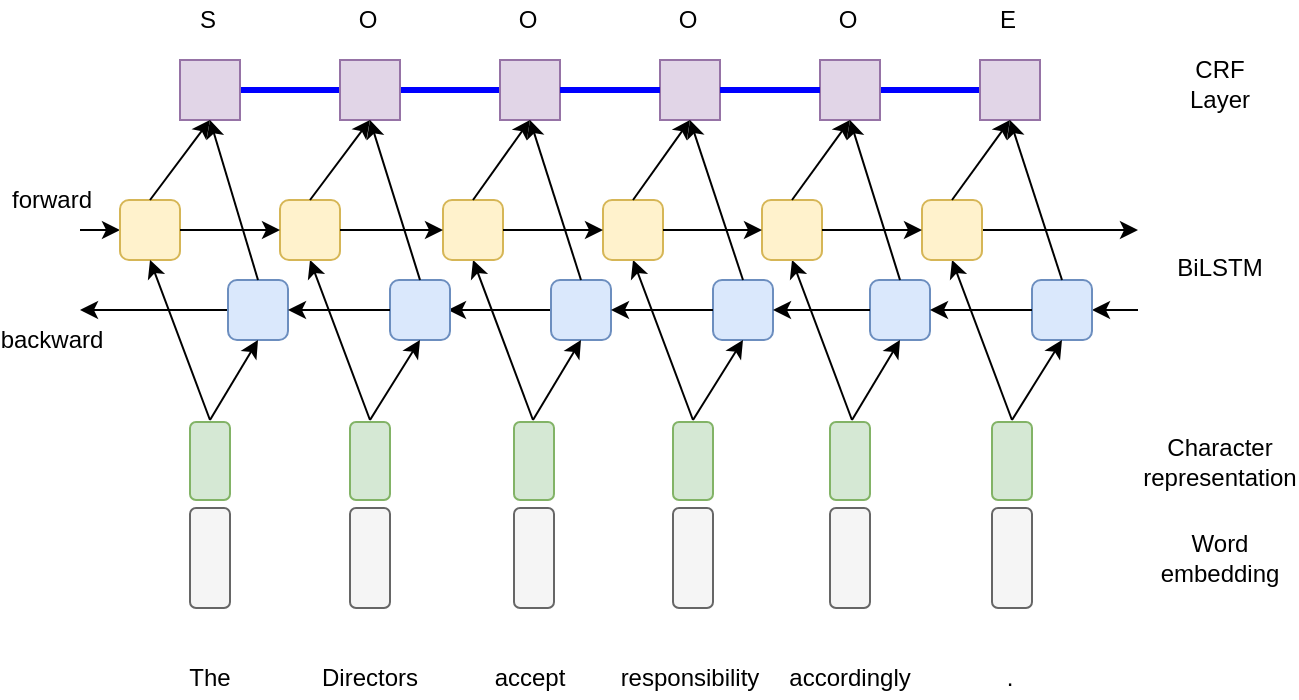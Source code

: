 <mxfile version="10.6.7" type="github"><diagram id="qmuNfEx0vlAvAz1oc452" name="Page-1"><mxGraphModel dx="1158" dy="614" grid="1" gridSize="10" guides="1" tooltips="1" connect="1" arrows="1" fold="1" page="1" pageScale="1" pageWidth="827" pageHeight="1169" math="0" shadow="0"><root><mxCell id="0"/><mxCell id="1" parent="0"/><mxCell id="FaiXEXBpnPpq9bv5j0op-183" value="" style="group" vertex="1" connectable="0" parent="1"><mxGeometry x="36" y="70" width="624" height="304" as="geometry"/></mxCell><mxCell id="FaiXEXBpnPpq9bv5j0op-1" value="" style="group" vertex="1" connectable="0" parent="FaiXEXBpnPpq9bv5j0op-183"><mxGeometry width="563" height="304" as="geometry"/></mxCell><mxCell id="FaiXEXBpnPpq9bv5j0op-8" style="edgeStyle=none;rounded=0;orthogonalLoop=1;jettySize=auto;html=1;exitX=0;exitY=0.5;exitDx=0;exitDy=0;startArrow=none;startFill=0;endArrow=classic;endFill=1;" edge="1" parent="FaiXEXBpnPpq9bv5j0op-1" source="FaiXEXBpnPpq9bv5j0op-9"><mxGeometry relative="1" as="geometry"><mxPoint x="34" y="155" as="targetPoint"/></mxGeometry></mxCell><mxCell id="FaiXEXBpnPpq9bv5j0op-9" value="" style="rounded=1;whiteSpace=wrap;html=1;fillColor=#dae8fc;strokeColor=#6c8ebf;" vertex="1" parent="FaiXEXBpnPpq9bv5j0op-1"><mxGeometry x="108" y="140" width="30" height="30" as="geometry"/></mxCell><mxCell id="FaiXEXBpnPpq9bv5j0op-10" style="edgeStyle=none;rounded=0;orthogonalLoop=1;jettySize=auto;html=1;exitX=0;exitY=0.5;exitDx=0;exitDy=0;startArrow=classic;startFill=1;endArrow=none;endFill=0;" edge="1" parent="FaiXEXBpnPpq9bv5j0op-1" source="FaiXEXBpnPpq9bv5j0op-11"><mxGeometry relative="1" as="geometry"><mxPoint x="34" y="115" as="targetPoint"/></mxGeometry></mxCell><mxCell id="FaiXEXBpnPpq9bv5j0op-11" value="" style="rounded=1;whiteSpace=wrap;html=1;fillColor=#fff2cc;strokeColor=#d6b656;" vertex="1" parent="FaiXEXBpnPpq9bv5j0op-1"><mxGeometry x="54" y="100" width="30" height="30" as="geometry"/></mxCell><mxCell id="FaiXEXBpnPpq9bv5j0op-12" style="rounded=0;orthogonalLoop=1;jettySize=auto;html=1;exitX=0.5;exitY=0;exitDx=0;exitDy=0;entryX=0.5;entryY=1;entryDx=0;entryDy=0;" edge="1" parent="FaiXEXBpnPpq9bv5j0op-1" target="FaiXEXBpnPpq9bv5j0op-11"><mxGeometry relative="1" as="geometry"><mxPoint x="99" y="210" as="sourcePoint"/></mxGeometry></mxCell><mxCell id="FaiXEXBpnPpq9bv5j0op-13" value="" style="endArrow=classic;html=1;exitX=0.5;exitY=0;exitDx=0;exitDy=0;entryX=0.5;entryY=1;entryDx=0;entryDy=0;" edge="1" parent="FaiXEXBpnPpq9bv5j0op-1" target="FaiXEXBpnPpq9bv5j0op-9"><mxGeometry width="50" height="50" relative="1" as="geometry"><mxPoint x="99" y="210" as="sourcePoint"/><mxPoint x="104" y="260" as="targetPoint"/></mxGeometry></mxCell><mxCell id="FaiXEXBpnPpq9bv5j0op-14" style="rounded=0;orthogonalLoop=1;jettySize=auto;html=1;exitX=0.5;exitY=0;exitDx=0;exitDy=0;entryX=0.5;entryY=1;entryDx=0;entryDy=0;" edge="1" parent="FaiXEXBpnPpq9bv5j0op-1" target="FaiXEXBpnPpq9bv5j0op-18"><mxGeometry relative="1" as="geometry"><mxPoint x="179" y="210" as="sourcePoint"/></mxGeometry></mxCell><mxCell id="FaiXEXBpnPpq9bv5j0op-15" style="edgeStyle=none;rounded=0;orthogonalLoop=1;jettySize=auto;html=1;exitX=1;exitY=0.5;exitDx=0;exitDy=0;entryX=0;entryY=0.5;entryDx=0;entryDy=0;startArrow=classic;startFill=1;endArrow=none;endFill=0;" edge="1" parent="FaiXEXBpnPpq9bv5j0op-1" target="FaiXEXBpnPpq9bv5j0op-22"><mxGeometry relative="1" as="geometry"><mxPoint x="218" y="155" as="sourcePoint"/></mxGeometry></mxCell><mxCell id="FaiXEXBpnPpq9bv5j0op-16" value="" style="rounded=1;whiteSpace=wrap;html=1;fillColor=#dae8fc;strokeColor=#6c8ebf;" vertex="1" parent="FaiXEXBpnPpq9bv5j0op-1"><mxGeometry x="189" y="140" width="30" height="30" as="geometry"/></mxCell><mxCell id="FaiXEXBpnPpq9bv5j0op-17" style="edgeStyle=none;rounded=0;orthogonalLoop=1;jettySize=auto;html=1;exitX=1;exitY=0.5;exitDx=0;exitDy=0;entryX=0;entryY=0.5;entryDx=0;entryDy=0;startArrow=classic;startFill=1;endArrow=none;endFill=0;" edge="1" parent="FaiXEXBpnPpq9bv5j0op-1" source="FaiXEXBpnPpq9bv5j0op-9" target="FaiXEXBpnPpq9bv5j0op-16"><mxGeometry relative="1" as="geometry"/></mxCell><mxCell id="FaiXEXBpnPpq9bv5j0op-18" value="" style="rounded=1;whiteSpace=wrap;html=1;fillColor=#fff2cc;strokeColor=#d6b656;" vertex="1" parent="FaiXEXBpnPpq9bv5j0op-1"><mxGeometry x="134" y="100" width="30" height="30" as="geometry"/></mxCell><mxCell id="FaiXEXBpnPpq9bv5j0op-19" style="edgeStyle=none;rounded=0;orthogonalLoop=1;jettySize=auto;html=1;exitX=1;exitY=0.5;exitDx=0;exitDy=0;entryX=0;entryY=0.5;entryDx=0;entryDy=0;startArrow=none;startFill=0;endArrow=classic;endFill=1;" edge="1" parent="FaiXEXBpnPpq9bv5j0op-1" source="FaiXEXBpnPpq9bv5j0op-11" target="FaiXEXBpnPpq9bv5j0op-18"><mxGeometry relative="1" as="geometry"/></mxCell><mxCell id="FaiXEXBpnPpq9bv5j0op-20" value="" style="endArrow=classic;html=1;exitX=0.5;exitY=0;exitDx=0;exitDy=0;entryX=0.5;entryY=1;entryDx=0;entryDy=0;" edge="1" parent="FaiXEXBpnPpq9bv5j0op-1" target="FaiXEXBpnPpq9bv5j0op-16"><mxGeometry width="50" height="50" relative="1" as="geometry"><mxPoint x="179" y="210" as="sourcePoint"/><mxPoint x="184" y="260" as="targetPoint"/></mxGeometry></mxCell><mxCell id="FaiXEXBpnPpq9bv5j0op-21" style="rounded=0;orthogonalLoop=1;jettySize=auto;html=1;exitX=0.5;exitY=0;exitDx=0;exitDy=0;entryX=0.5;entryY=1;entryDx=0;entryDy=0;" edge="1" parent="FaiXEXBpnPpq9bv5j0op-1" target="FaiXEXBpnPpq9bv5j0op-23"><mxGeometry relative="1" as="geometry"><mxPoint x="260.5" y="210" as="sourcePoint"/></mxGeometry></mxCell><mxCell id="FaiXEXBpnPpq9bv5j0op-22" value="" style="rounded=1;whiteSpace=wrap;html=1;fillColor=#dae8fc;strokeColor=#6c8ebf;" vertex="1" parent="FaiXEXBpnPpq9bv5j0op-1"><mxGeometry x="269.5" y="140" width="30" height="30" as="geometry"/></mxCell><mxCell id="FaiXEXBpnPpq9bv5j0op-23" value="" style="rounded=1;whiteSpace=wrap;html=1;fillColor=#fff2cc;strokeColor=#d6b656;" vertex="1" parent="FaiXEXBpnPpq9bv5j0op-1"><mxGeometry x="215.5" y="100" width="30" height="30" as="geometry"/></mxCell><mxCell id="FaiXEXBpnPpq9bv5j0op-24" style="edgeStyle=none;rounded=0;orthogonalLoop=1;jettySize=auto;html=1;exitX=1;exitY=0.5;exitDx=0;exitDy=0;entryX=0;entryY=0.5;entryDx=0;entryDy=0;startArrow=none;startFill=0;endArrow=classic;endFill=1;" edge="1" parent="FaiXEXBpnPpq9bv5j0op-1" source="FaiXEXBpnPpq9bv5j0op-18" target="FaiXEXBpnPpq9bv5j0op-23"><mxGeometry relative="1" as="geometry"/></mxCell><mxCell id="FaiXEXBpnPpq9bv5j0op-25" value="" style="endArrow=classic;html=1;exitX=0.5;exitY=0;exitDx=0;exitDy=0;entryX=0.5;entryY=1;entryDx=0;entryDy=0;" edge="1" parent="FaiXEXBpnPpq9bv5j0op-1" target="FaiXEXBpnPpq9bv5j0op-22"><mxGeometry width="50" height="50" relative="1" as="geometry"><mxPoint x="260.5" y="210" as="sourcePoint"/><mxPoint x="265.5" y="260" as="targetPoint"/></mxGeometry></mxCell><mxCell id="FaiXEXBpnPpq9bv5j0op-26" style="rounded=0;orthogonalLoop=1;jettySize=auto;html=1;exitX=0.5;exitY=0;exitDx=0;exitDy=0;entryX=0.5;entryY=1;entryDx=0;entryDy=0;" edge="1" parent="FaiXEXBpnPpq9bv5j0op-1" target="FaiXEXBpnPpq9bv5j0op-29"><mxGeometry relative="1" as="geometry"><mxPoint x="340.5" y="210" as="sourcePoint"/></mxGeometry></mxCell><mxCell id="FaiXEXBpnPpq9bv5j0op-27" value="" style="rounded=1;whiteSpace=wrap;html=1;fillColor=#dae8fc;strokeColor=#6c8ebf;" vertex="1" parent="FaiXEXBpnPpq9bv5j0op-1"><mxGeometry x="350.5" y="140" width="30" height="30" as="geometry"/></mxCell><mxCell id="FaiXEXBpnPpq9bv5j0op-28" style="edgeStyle=none;rounded=0;orthogonalLoop=1;jettySize=auto;html=1;exitX=1;exitY=0.5;exitDx=0;exitDy=0;entryX=0;entryY=0.5;entryDx=0;entryDy=0;startArrow=classic;startFill=1;endArrow=none;endFill=0;" edge="1" parent="FaiXEXBpnPpq9bv5j0op-1" source="FaiXEXBpnPpq9bv5j0op-22" target="FaiXEXBpnPpq9bv5j0op-27"><mxGeometry relative="1" as="geometry"/></mxCell><mxCell id="FaiXEXBpnPpq9bv5j0op-29" value="" style="rounded=1;whiteSpace=wrap;html=1;fillColor=#fff2cc;strokeColor=#d6b656;" vertex="1" parent="FaiXEXBpnPpq9bv5j0op-1"><mxGeometry x="295.5" y="100" width="30" height="30" as="geometry"/></mxCell><mxCell id="FaiXEXBpnPpq9bv5j0op-30" style="edgeStyle=none;rounded=0;orthogonalLoop=1;jettySize=auto;html=1;exitX=1;exitY=0.5;exitDx=0;exitDy=0;entryX=0;entryY=0.5;entryDx=0;entryDy=0;startArrow=none;startFill=0;endArrow=classic;endFill=1;" edge="1" parent="FaiXEXBpnPpq9bv5j0op-1" source="FaiXEXBpnPpq9bv5j0op-23" target="FaiXEXBpnPpq9bv5j0op-29"><mxGeometry relative="1" as="geometry"/></mxCell><mxCell id="FaiXEXBpnPpq9bv5j0op-31" value="" style="endArrow=classic;html=1;exitX=0.5;exitY=0;exitDx=0;exitDy=0;entryX=0.5;entryY=1;entryDx=0;entryDy=0;" edge="1" parent="FaiXEXBpnPpq9bv5j0op-1" target="FaiXEXBpnPpq9bv5j0op-27"><mxGeometry width="50" height="50" relative="1" as="geometry"><mxPoint x="340.5" y="210" as="sourcePoint"/><mxPoint x="345.5" y="260" as="targetPoint"/></mxGeometry></mxCell><mxCell id="FaiXEXBpnPpq9bv5j0op-32" style="rounded=0;orthogonalLoop=1;jettySize=auto;html=1;exitX=0.5;exitY=0;exitDx=0;exitDy=0;entryX=0.5;entryY=1;entryDx=0;entryDy=0;" edge="1" parent="FaiXEXBpnPpq9bv5j0op-1" target="FaiXEXBpnPpq9bv5j0op-35"><mxGeometry relative="1" as="geometry"><mxPoint x="420" y="210" as="sourcePoint"/></mxGeometry></mxCell><mxCell id="FaiXEXBpnPpq9bv5j0op-33" value="" style="rounded=1;whiteSpace=wrap;html=1;fillColor=#dae8fc;strokeColor=#6c8ebf;" vertex="1" parent="FaiXEXBpnPpq9bv5j0op-1"><mxGeometry x="429" y="140" width="30" height="30" as="geometry"/></mxCell><mxCell id="FaiXEXBpnPpq9bv5j0op-34" style="edgeStyle=none;rounded=0;orthogonalLoop=1;jettySize=auto;html=1;exitX=1;exitY=0.5;exitDx=0;exitDy=0;entryX=0;entryY=0.5;entryDx=0;entryDy=0;startArrow=classic;startFill=1;endArrow=none;endFill=0;" edge="1" parent="FaiXEXBpnPpq9bv5j0op-1" source="FaiXEXBpnPpq9bv5j0op-27" target="FaiXEXBpnPpq9bv5j0op-33"><mxGeometry relative="1" as="geometry"/></mxCell><mxCell id="FaiXEXBpnPpq9bv5j0op-35" value="" style="rounded=1;whiteSpace=wrap;html=1;fillColor=#fff2cc;strokeColor=#d6b656;" vertex="1" parent="FaiXEXBpnPpq9bv5j0op-1"><mxGeometry x="375" y="100" width="30" height="30" as="geometry"/></mxCell><mxCell id="FaiXEXBpnPpq9bv5j0op-36" style="edgeStyle=none;rounded=0;orthogonalLoop=1;jettySize=auto;html=1;exitX=1;exitY=0.5;exitDx=0;exitDy=0;entryX=0;entryY=0.5;entryDx=0;entryDy=0;startArrow=none;startFill=0;endArrow=classic;endFill=1;" edge="1" parent="FaiXEXBpnPpq9bv5j0op-1" source="FaiXEXBpnPpq9bv5j0op-29" target="FaiXEXBpnPpq9bv5j0op-35"><mxGeometry relative="1" as="geometry"/></mxCell><mxCell id="FaiXEXBpnPpq9bv5j0op-37" value="" style="endArrow=classic;html=1;exitX=0.5;exitY=0;exitDx=0;exitDy=0;entryX=0.5;entryY=1;entryDx=0;entryDy=0;" edge="1" parent="FaiXEXBpnPpq9bv5j0op-1" target="FaiXEXBpnPpq9bv5j0op-33"><mxGeometry width="50" height="50" relative="1" as="geometry"><mxPoint x="420" y="210" as="sourcePoint"/><mxPoint x="425" y="260" as="targetPoint"/></mxGeometry></mxCell><mxCell id="FaiXEXBpnPpq9bv5j0op-38" style="rounded=0;orthogonalLoop=1;jettySize=auto;html=1;exitX=0.5;exitY=0;exitDx=0;exitDy=0;entryX=0.5;entryY=1;entryDx=0;entryDy=0;" edge="1" parent="FaiXEXBpnPpq9bv5j0op-1" target="FaiXEXBpnPpq9bv5j0op-43"><mxGeometry relative="1" as="geometry"><mxPoint x="500" y="210" as="sourcePoint"/></mxGeometry></mxCell><mxCell id="FaiXEXBpnPpq9bv5j0op-39" style="edgeStyle=none;rounded=0;orthogonalLoop=1;jettySize=auto;html=1;exitX=1;exitY=0.5;exitDx=0;exitDy=0;startArrow=classic;startFill=1;endArrow=none;endFill=0;" edge="1" parent="FaiXEXBpnPpq9bv5j0op-1" source="FaiXEXBpnPpq9bv5j0op-40"><mxGeometry relative="1" as="geometry"><mxPoint x="563" y="155" as="targetPoint"/></mxGeometry></mxCell><mxCell id="FaiXEXBpnPpq9bv5j0op-40" value="" style="rounded=1;whiteSpace=wrap;html=1;fillColor=#dae8fc;strokeColor=#6c8ebf;" vertex="1" parent="FaiXEXBpnPpq9bv5j0op-1"><mxGeometry x="510" y="140" width="30" height="30" as="geometry"/></mxCell><mxCell id="FaiXEXBpnPpq9bv5j0op-41" style="edgeStyle=none;rounded=0;orthogonalLoop=1;jettySize=auto;html=1;exitX=1;exitY=0.5;exitDx=0;exitDy=0;entryX=0;entryY=0.5;entryDx=0;entryDy=0;startArrow=classic;startFill=1;endArrow=none;endFill=0;" edge="1" parent="FaiXEXBpnPpq9bv5j0op-1" source="FaiXEXBpnPpq9bv5j0op-33" target="FaiXEXBpnPpq9bv5j0op-40"><mxGeometry relative="1" as="geometry"/></mxCell><mxCell id="FaiXEXBpnPpq9bv5j0op-42" style="edgeStyle=none;rounded=0;orthogonalLoop=1;jettySize=auto;html=1;exitX=1;exitY=0.5;exitDx=0;exitDy=0;startArrow=none;startFill=0;endArrow=classic;endFill=1;" edge="1" parent="FaiXEXBpnPpq9bv5j0op-1" source="FaiXEXBpnPpq9bv5j0op-43"><mxGeometry relative="1" as="geometry"><mxPoint x="563" y="115" as="targetPoint"/></mxGeometry></mxCell><mxCell id="FaiXEXBpnPpq9bv5j0op-43" value="" style="rounded=1;whiteSpace=wrap;html=1;fillColor=#fff2cc;strokeColor=#d6b656;" vertex="1" parent="FaiXEXBpnPpq9bv5j0op-1"><mxGeometry x="455" y="100" width="30" height="30" as="geometry"/></mxCell><mxCell id="FaiXEXBpnPpq9bv5j0op-44" style="edgeStyle=none;rounded=0;orthogonalLoop=1;jettySize=auto;html=1;exitX=1;exitY=0.5;exitDx=0;exitDy=0;entryX=0;entryY=0.5;entryDx=0;entryDy=0;startArrow=none;startFill=0;endArrow=classic;endFill=1;" edge="1" parent="FaiXEXBpnPpq9bv5j0op-1" source="FaiXEXBpnPpq9bv5j0op-35" target="FaiXEXBpnPpq9bv5j0op-43"><mxGeometry relative="1" as="geometry"/></mxCell><mxCell id="FaiXEXBpnPpq9bv5j0op-45" value="" style="endArrow=classic;html=1;exitX=0.5;exitY=0;exitDx=0;exitDy=0;entryX=0.5;entryY=1;entryDx=0;entryDy=0;" edge="1" parent="FaiXEXBpnPpq9bv5j0op-1" target="FaiXEXBpnPpq9bv5j0op-40"><mxGeometry width="50" height="50" relative="1" as="geometry"><mxPoint x="500" y="210" as="sourcePoint"/><mxPoint x="505" y="260" as="targetPoint"/></mxGeometry></mxCell><mxCell id="FaiXEXBpnPpq9bv5j0op-46" value="The" style="text;html=1;strokeColor=none;fillColor=none;align=center;verticalAlign=middle;whiteSpace=wrap;rounded=0;" vertex="1" parent="FaiXEXBpnPpq9bv5j0op-1"><mxGeometry x="79" y="329" width="40" height="20" as="geometry"/></mxCell><mxCell id="FaiXEXBpnPpq9bv5j0op-47" value="Directors" style="text;html=1;strokeColor=none;fillColor=none;align=center;verticalAlign=middle;whiteSpace=wrap;rounded=0;" vertex="1" parent="FaiXEXBpnPpq9bv5j0op-1"><mxGeometry x="159" y="329" width="40" height="20" as="geometry"/></mxCell><mxCell id="FaiXEXBpnPpq9bv5j0op-48" value="accept" style="text;html=1;strokeColor=none;fillColor=none;align=center;verticalAlign=middle;whiteSpace=wrap;rounded=0;" vertex="1" parent="FaiXEXBpnPpq9bv5j0op-1"><mxGeometry x="239" y="329" width="40" height="20" as="geometry"/></mxCell><mxCell id="FaiXEXBpnPpq9bv5j0op-49" value="responsibility" style="text;html=1;strokeColor=none;fillColor=none;align=center;verticalAlign=middle;whiteSpace=wrap;rounded=0;" vertex="1" parent="FaiXEXBpnPpq9bv5j0op-1"><mxGeometry x="319" y="329" width="40" height="20" as="geometry"/></mxCell><mxCell id="FaiXEXBpnPpq9bv5j0op-50" value="accordingly" style="text;html=1;strokeColor=none;fillColor=none;align=center;verticalAlign=middle;whiteSpace=wrap;rounded=0;" vertex="1" parent="FaiXEXBpnPpq9bv5j0op-1"><mxGeometry x="399" y="329" width="40" height="20" as="geometry"/></mxCell><mxCell id="FaiXEXBpnPpq9bv5j0op-51" value="." style="text;html=1;strokeColor=none;fillColor=none;align=center;verticalAlign=middle;whiteSpace=wrap;rounded=0;" vertex="1" parent="FaiXEXBpnPpq9bv5j0op-1"><mxGeometry x="479" y="329" width="40" height="20" as="geometry"/></mxCell><mxCell id="FaiXEXBpnPpq9bv5j0op-52" value="backward" style="text;html=1;strokeColor=none;fillColor=none;align=center;verticalAlign=middle;whiteSpace=wrap;rounded=0;" vertex="1" parent="FaiXEXBpnPpq9bv5j0op-1"><mxGeometry y="160" width="40" height="20" as="geometry"/></mxCell><mxCell id="FaiXEXBpnPpq9bv5j0op-53" value="forward" style="text;html=1;strokeColor=none;fillColor=none;align=center;verticalAlign=middle;whiteSpace=wrap;rounded=0;" vertex="1" parent="FaiXEXBpnPpq9bv5j0op-1"><mxGeometry y="90" width="40" height="20" as="geometry"/></mxCell><mxCell id="FaiXEXBpnPpq9bv5j0op-54" style="edgeStyle=orthogonalEdgeStyle;rounded=0;orthogonalLoop=1;jettySize=auto;html=1;exitX=1;exitY=0.5;exitDx=0;exitDy=0;entryX=0;entryY=0.5;entryDx=0;entryDy=0;endArrow=none;endFill=0;strokeColor=#0000FF;strokeWidth=3;" edge="1" parent="FaiXEXBpnPpq9bv5j0op-1" source="FaiXEXBpnPpq9bv5j0op-55" target="FaiXEXBpnPpq9bv5j0op-59"><mxGeometry relative="1" as="geometry"/></mxCell><mxCell id="FaiXEXBpnPpq9bv5j0op-55" value="" style="whiteSpace=wrap;html=1;aspect=fixed;fillColor=#e1d5e7;strokeColor=#9673a6;" vertex="1" parent="FaiXEXBpnPpq9bv5j0op-1"><mxGeometry x="84" y="30" width="30" height="30" as="geometry"/></mxCell><mxCell id="FaiXEXBpnPpq9bv5j0op-56" style="edgeStyle=none;rounded=0;orthogonalLoop=1;jettySize=auto;html=1;exitX=0.5;exitY=0;exitDx=0;exitDy=0;startArrow=none;startFill=0;endArrow=classic;endFill=1;entryX=0.5;entryY=1;entryDx=0;entryDy=0;" edge="1" parent="FaiXEXBpnPpq9bv5j0op-1" source="FaiXEXBpnPpq9bv5j0op-9" target="FaiXEXBpnPpq9bv5j0op-55"><mxGeometry relative="1" as="geometry"><mxPoint x="94" y="60" as="targetPoint"/></mxGeometry></mxCell><mxCell id="FaiXEXBpnPpq9bv5j0op-57" style="edgeStyle=none;rounded=0;orthogonalLoop=1;jettySize=auto;html=1;exitX=0.5;exitY=0;exitDx=0;exitDy=0;entryX=0.5;entryY=1;entryDx=0;entryDy=0;startArrow=none;startFill=0;endArrow=classic;endFill=1;" edge="1" parent="FaiXEXBpnPpq9bv5j0op-1" source="FaiXEXBpnPpq9bv5j0op-11" target="FaiXEXBpnPpq9bv5j0op-55"><mxGeometry relative="1" as="geometry"/></mxCell><mxCell id="FaiXEXBpnPpq9bv5j0op-58" style="edgeStyle=orthogonalEdgeStyle;rounded=0;orthogonalLoop=1;jettySize=auto;html=1;exitX=1;exitY=0.5;exitDx=0;exitDy=0;entryX=0;entryY=0.5;entryDx=0;entryDy=0;endArrow=none;endFill=0;strokeColor=#0000FF;strokeWidth=3;" edge="1" parent="FaiXEXBpnPpq9bv5j0op-1" source="FaiXEXBpnPpq9bv5j0op-59" target="FaiXEXBpnPpq9bv5j0op-62"><mxGeometry relative="1" as="geometry"/></mxCell><mxCell id="FaiXEXBpnPpq9bv5j0op-59" value="" style="whiteSpace=wrap;html=1;aspect=fixed;fillColor=#e1d5e7;strokeColor=#9673a6;" vertex="1" parent="FaiXEXBpnPpq9bv5j0op-1"><mxGeometry x="164" y="30" width="30" height="30" as="geometry"/></mxCell><mxCell id="FaiXEXBpnPpq9bv5j0op-60" style="edgeStyle=none;rounded=0;orthogonalLoop=1;jettySize=auto;html=1;exitX=0.5;exitY=0;exitDx=0;exitDy=0;startArrow=none;startFill=0;endArrow=classic;endFill=1;entryX=0.5;entryY=1;entryDx=0;entryDy=0;" edge="1" parent="FaiXEXBpnPpq9bv5j0op-1" source="FaiXEXBpnPpq9bv5j0op-16" target="FaiXEXBpnPpq9bv5j0op-59"><mxGeometry relative="1" as="geometry"><mxPoint x="184" y="60" as="targetPoint"/></mxGeometry></mxCell><mxCell id="FaiXEXBpnPpq9bv5j0op-61" style="edgeStyle=none;rounded=0;orthogonalLoop=1;jettySize=auto;html=1;exitX=0.5;exitY=0;exitDx=0;exitDy=0;entryX=0.5;entryY=1;entryDx=0;entryDy=0;startArrow=none;startFill=0;endArrow=classic;endFill=1;" edge="1" parent="FaiXEXBpnPpq9bv5j0op-1" source="FaiXEXBpnPpq9bv5j0op-18" target="FaiXEXBpnPpq9bv5j0op-59"><mxGeometry relative="1" as="geometry"/></mxCell><mxCell id="FaiXEXBpnPpq9bv5j0op-62" value="" style="whiteSpace=wrap;html=1;aspect=fixed;fillColor=#e1d5e7;strokeColor=#9673a6;" vertex="1" parent="FaiXEXBpnPpq9bv5j0op-1"><mxGeometry x="244" y="30" width="30" height="30" as="geometry"/></mxCell><mxCell id="FaiXEXBpnPpq9bv5j0op-63" style="edgeStyle=none;rounded=0;orthogonalLoop=1;jettySize=auto;html=1;exitX=0.5;exitY=0;exitDx=0;exitDy=0;entryX=0.5;entryY=1;entryDx=0;entryDy=0;startArrow=none;startFill=0;endArrow=classic;endFill=1;" edge="1" parent="FaiXEXBpnPpq9bv5j0op-1" source="FaiXEXBpnPpq9bv5j0op-22" target="FaiXEXBpnPpq9bv5j0op-62"><mxGeometry relative="1" as="geometry"/></mxCell><mxCell id="FaiXEXBpnPpq9bv5j0op-64" style="edgeStyle=none;rounded=0;orthogonalLoop=1;jettySize=auto;html=1;exitX=0.5;exitY=0;exitDx=0;exitDy=0;entryX=0.5;entryY=1;entryDx=0;entryDy=0;startArrow=none;startFill=0;endArrow=classic;endFill=1;" edge="1" parent="FaiXEXBpnPpq9bv5j0op-1" source="FaiXEXBpnPpq9bv5j0op-23" target="FaiXEXBpnPpq9bv5j0op-62"><mxGeometry relative="1" as="geometry"/></mxCell><mxCell id="FaiXEXBpnPpq9bv5j0op-65" value="" style="whiteSpace=wrap;html=1;aspect=fixed;fillColor=#e1d5e7;strokeColor=#9673a6;" vertex="1" parent="FaiXEXBpnPpq9bv5j0op-1"><mxGeometry x="324" y="30" width="30" height="30" as="geometry"/></mxCell><mxCell id="FaiXEXBpnPpq9bv5j0op-66" style="edgeStyle=none;rounded=0;orthogonalLoop=1;jettySize=auto;html=1;exitX=0.5;exitY=0;exitDx=0;exitDy=0;startArrow=none;startFill=0;endArrow=classic;endFill=1;entryX=0.5;entryY=1;entryDx=0;entryDy=0;" edge="1" parent="FaiXEXBpnPpq9bv5j0op-1" source="FaiXEXBpnPpq9bv5j0op-27" target="FaiXEXBpnPpq9bv5j0op-65"><mxGeometry relative="1" as="geometry"><mxPoint x="344" y="60" as="targetPoint"/></mxGeometry></mxCell><mxCell id="FaiXEXBpnPpq9bv5j0op-67" style="edgeStyle=none;rounded=0;orthogonalLoop=1;jettySize=auto;html=1;exitX=0.5;exitY=0;exitDx=0;exitDy=0;entryX=0.5;entryY=1;entryDx=0;entryDy=0;startArrow=none;startFill=0;endArrow=classic;endFill=1;" edge="1" parent="FaiXEXBpnPpq9bv5j0op-1" source="FaiXEXBpnPpq9bv5j0op-29" target="FaiXEXBpnPpq9bv5j0op-65"><mxGeometry relative="1" as="geometry"/></mxCell><mxCell id="FaiXEXBpnPpq9bv5j0op-68" style="edgeStyle=orthogonalEdgeStyle;rounded=0;orthogonalLoop=1;jettySize=auto;html=1;exitX=1;exitY=0.5;exitDx=0;exitDy=0;entryX=0;entryY=0.5;entryDx=0;entryDy=0;endArrow=none;endFill=0;strokeColor=#0000FF;strokeWidth=3;" edge="1" parent="FaiXEXBpnPpq9bv5j0op-1" source="FaiXEXBpnPpq9bv5j0op-69" target="FaiXEXBpnPpq9bv5j0op-72"><mxGeometry relative="1" as="geometry"/></mxCell><mxCell id="FaiXEXBpnPpq9bv5j0op-69" value="" style="whiteSpace=wrap;html=1;aspect=fixed;fillColor=#e1d5e7;strokeColor=#9673a6;" vertex="1" parent="FaiXEXBpnPpq9bv5j0op-1"><mxGeometry x="404" y="30" width="30" height="30" as="geometry"/></mxCell><mxCell id="FaiXEXBpnPpq9bv5j0op-70" style="edgeStyle=none;rounded=0;orthogonalLoop=1;jettySize=auto;html=1;exitX=0.5;exitY=0;exitDx=0;exitDy=0;entryX=0.5;entryY=1;entryDx=0;entryDy=0;startArrow=none;startFill=0;endArrow=classic;endFill=1;" edge="1" parent="FaiXEXBpnPpq9bv5j0op-1" source="FaiXEXBpnPpq9bv5j0op-33" target="FaiXEXBpnPpq9bv5j0op-69"><mxGeometry relative="1" as="geometry"/></mxCell><mxCell id="FaiXEXBpnPpq9bv5j0op-71" style="edgeStyle=none;rounded=0;orthogonalLoop=1;jettySize=auto;html=1;exitX=0.5;exitY=0;exitDx=0;exitDy=0;entryX=0.5;entryY=1;entryDx=0;entryDy=0;startArrow=none;startFill=0;endArrow=classic;endFill=1;" edge="1" parent="FaiXEXBpnPpq9bv5j0op-1" source="FaiXEXBpnPpq9bv5j0op-35" target="FaiXEXBpnPpq9bv5j0op-69"><mxGeometry relative="1" as="geometry"/></mxCell><mxCell id="FaiXEXBpnPpq9bv5j0op-72" value="" style="whiteSpace=wrap;html=1;aspect=fixed;fillColor=#e1d5e7;strokeColor=#9673a6;" vertex="1" parent="FaiXEXBpnPpq9bv5j0op-1"><mxGeometry x="484" y="30" width="30" height="30" as="geometry"/></mxCell><mxCell id="FaiXEXBpnPpq9bv5j0op-73" style="edgeStyle=none;rounded=0;orthogonalLoop=1;jettySize=auto;html=1;exitX=0.5;exitY=0;exitDx=0;exitDy=0;entryX=0.5;entryY=1;entryDx=0;entryDy=0;startArrow=none;startFill=0;endArrow=classic;endFill=1;" edge="1" parent="FaiXEXBpnPpq9bv5j0op-1" source="FaiXEXBpnPpq9bv5j0op-40" target="FaiXEXBpnPpq9bv5j0op-72"><mxGeometry relative="1" as="geometry"/></mxCell><mxCell id="FaiXEXBpnPpq9bv5j0op-74" value="S" style="text;html=1;strokeColor=none;fillColor=none;align=center;verticalAlign=middle;whiteSpace=wrap;rounded=0;" vertex="1" parent="FaiXEXBpnPpq9bv5j0op-1"><mxGeometry x="78" width="40" height="20" as="geometry"/></mxCell><mxCell id="FaiXEXBpnPpq9bv5j0op-75" value="O" style="text;html=1;strokeColor=none;fillColor=none;align=center;verticalAlign=middle;whiteSpace=wrap;rounded=0;" vertex="1" parent="FaiXEXBpnPpq9bv5j0op-1"><mxGeometry x="158" width="40" height="20" as="geometry"/></mxCell><mxCell id="FaiXEXBpnPpq9bv5j0op-76" value="O" style="text;html=1;strokeColor=none;fillColor=none;align=center;verticalAlign=middle;whiteSpace=wrap;rounded=0;" vertex="1" parent="FaiXEXBpnPpq9bv5j0op-1"><mxGeometry x="238" width="40" height="20" as="geometry"/></mxCell><mxCell id="FaiXEXBpnPpq9bv5j0op-77" value="O" style="text;html=1;strokeColor=none;fillColor=none;align=center;verticalAlign=middle;whiteSpace=wrap;rounded=0;" vertex="1" parent="FaiXEXBpnPpq9bv5j0op-1"><mxGeometry x="318" width="40" height="20" as="geometry"/></mxCell><mxCell id="FaiXEXBpnPpq9bv5j0op-78" value="O" style="text;html=1;strokeColor=none;fillColor=none;align=center;verticalAlign=middle;whiteSpace=wrap;rounded=0;" vertex="1" parent="FaiXEXBpnPpq9bv5j0op-1"><mxGeometry x="398" width="40" height="20" as="geometry"/></mxCell><mxCell id="FaiXEXBpnPpq9bv5j0op-79" value="E" style="text;html=1;strokeColor=none;fillColor=none;align=center;verticalAlign=middle;whiteSpace=wrap;rounded=0;" vertex="1" parent="FaiXEXBpnPpq9bv5j0op-1"><mxGeometry x="478" width="40" height="20" as="geometry"/></mxCell><mxCell id="FaiXEXBpnPpq9bv5j0op-80" style="edgeStyle=none;rounded=0;orthogonalLoop=1;jettySize=auto;html=1;exitX=0.5;exitY=0;exitDx=0;exitDy=0;entryX=0.5;entryY=1;entryDx=0;entryDy=0;startArrow=none;startFill=0;endArrow=classic;endFill=1;" edge="1" parent="FaiXEXBpnPpq9bv5j0op-1" source="FaiXEXBpnPpq9bv5j0op-43" target="FaiXEXBpnPpq9bv5j0op-72"><mxGeometry relative="1" as="geometry"/></mxCell><mxCell id="FaiXEXBpnPpq9bv5j0op-83" value="" style="rounded=1;whiteSpace=wrap;html=1;fillColor=#d5e8d4;strokeColor=#82b366;" vertex="1" parent="FaiXEXBpnPpq9bv5j0op-1"><mxGeometry x="89" y="211" width="20" height="39" as="geometry"/></mxCell><mxCell id="FaiXEXBpnPpq9bv5j0op-168" value="" style="rounded=1;whiteSpace=wrap;html=1;fillColor=#d5e8d4;strokeColor=#82b366;" vertex="1" parent="FaiXEXBpnPpq9bv5j0op-1"><mxGeometry x="169" y="211" width="20" height="39" as="geometry"/></mxCell><mxCell id="FaiXEXBpnPpq9bv5j0op-169" value="" style="rounded=1;whiteSpace=wrap;html=1;fillColor=#f5f5f5;strokeColor=#666666;fontColor=#333333;" vertex="1" parent="FaiXEXBpnPpq9bv5j0op-1"><mxGeometry x="169" y="254" width="20" height="50" as="geometry"/></mxCell><mxCell id="FaiXEXBpnPpq9bv5j0op-170" value="" style="rounded=1;whiteSpace=wrap;html=1;fillColor=#d5e8d4;strokeColor=#82b366;" vertex="1" parent="FaiXEXBpnPpq9bv5j0op-1"><mxGeometry x="251" y="211" width="20" height="39" as="geometry"/></mxCell><mxCell id="FaiXEXBpnPpq9bv5j0op-171" value="" style="rounded=1;whiteSpace=wrap;html=1;fillColor=#f5f5f5;strokeColor=#666666;fontColor=#333333;" vertex="1" parent="FaiXEXBpnPpq9bv5j0op-1"><mxGeometry x="251" y="254" width="20" height="50" as="geometry"/></mxCell><mxCell id="FaiXEXBpnPpq9bv5j0op-172" value="" style="rounded=1;whiteSpace=wrap;html=1;fillColor=#d5e8d4;strokeColor=#82b366;" vertex="1" parent="FaiXEXBpnPpq9bv5j0op-1"><mxGeometry x="330.5" y="211" width="20" height="39" as="geometry"/></mxCell><mxCell id="FaiXEXBpnPpq9bv5j0op-173" value="" style="rounded=1;whiteSpace=wrap;html=1;fillColor=#f5f5f5;strokeColor=#666666;fontColor=#333333;" vertex="1" parent="FaiXEXBpnPpq9bv5j0op-1"><mxGeometry x="330.5" y="254" width="20" height="50" as="geometry"/></mxCell><mxCell id="FaiXEXBpnPpq9bv5j0op-174" value="" style="rounded=1;whiteSpace=wrap;html=1;fillColor=#d5e8d4;strokeColor=#82b366;" vertex="1" parent="FaiXEXBpnPpq9bv5j0op-1"><mxGeometry x="409" y="211" width="20" height="39" as="geometry"/></mxCell><mxCell id="FaiXEXBpnPpq9bv5j0op-175" value="" style="rounded=1;whiteSpace=wrap;html=1;fillColor=#f5f5f5;strokeColor=#666666;fontColor=#333333;" vertex="1" parent="FaiXEXBpnPpq9bv5j0op-1"><mxGeometry x="409" y="254" width="20" height="50" as="geometry"/></mxCell><mxCell id="FaiXEXBpnPpq9bv5j0op-176" value="" style="rounded=1;whiteSpace=wrap;html=1;fillColor=#d5e8d4;strokeColor=#82b366;" vertex="1" parent="FaiXEXBpnPpq9bv5j0op-1"><mxGeometry x="490" y="211" width="20" height="39" as="geometry"/></mxCell><mxCell id="FaiXEXBpnPpq9bv5j0op-177" value="" style="rounded=1;whiteSpace=wrap;html=1;fillColor=#f5f5f5;strokeColor=#666666;fontColor=#333333;" vertex="1" parent="FaiXEXBpnPpq9bv5j0op-1"><mxGeometry x="490" y="254" width="20" height="50" as="geometry"/></mxCell><mxCell id="FaiXEXBpnPpq9bv5j0op-81" style="edgeStyle=orthogonalEdgeStyle;rounded=0;orthogonalLoop=1;jettySize=auto;html=1;exitX=1;exitY=0.5;exitDx=0;exitDy=0;endArrow=none;endFill=0;strokeColor=#0000FF;strokeWidth=3;" edge="1" parent="FaiXEXBpnPpq9bv5j0op-183" source="FaiXEXBpnPpq9bv5j0op-62"><mxGeometry relative="1" as="geometry"><mxPoint x="324" y="45" as="targetPoint"/></mxGeometry></mxCell><mxCell id="FaiXEXBpnPpq9bv5j0op-82" style="edgeStyle=orthogonalEdgeStyle;rounded=0;orthogonalLoop=1;jettySize=auto;html=1;exitX=1;exitY=0.5;exitDx=0;exitDy=0;endArrow=none;endFill=0;strokeColor=#0000FF;strokeWidth=3;" edge="1" parent="FaiXEXBpnPpq9bv5j0op-183" source="FaiXEXBpnPpq9bv5j0op-65"><mxGeometry relative="1" as="geometry"><mxPoint x="404" y="45" as="targetPoint"/></mxGeometry></mxCell><mxCell id="FaiXEXBpnPpq9bv5j0op-167" value="" style="rounded=1;whiteSpace=wrap;html=1;fillColor=#f5f5f5;strokeColor=#666666;fontColor=#333333;" vertex="1" parent="FaiXEXBpnPpq9bv5j0op-183"><mxGeometry x="89" y="254" width="20" height="50" as="geometry"/></mxCell><mxCell id="FaiXEXBpnPpq9bv5j0op-180" value="BiLSTM" style="text;html=1;strokeColor=none;fillColor=none;align=center;verticalAlign=middle;whiteSpace=wrap;rounded=0;" vertex="1" parent="FaiXEXBpnPpq9bv5j0op-183"><mxGeometry x="584" y="124" width="40" height="20" as="geometry"/></mxCell><mxCell id="FaiXEXBpnPpq9bv5j0op-181" value="CRF Layer" style="text;html=1;strokeColor=none;fillColor=none;align=center;verticalAlign=middle;whiteSpace=wrap;rounded=0;" vertex="1" parent="FaiXEXBpnPpq9bv5j0op-183"><mxGeometry x="584" y="32" width="40" height="20" as="geometry"/></mxCell><mxCell id="FaiXEXBpnPpq9bv5j0op-178" value="Character representation" style="text;html=1;strokeColor=none;fillColor=none;align=center;verticalAlign=middle;whiteSpace=wrap;rounded=0;" vertex="1" parent="FaiXEXBpnPpq9bv5j0op-183"><mxGeometry x="584" y="220.5" width="40" height="20" as="geometry"/></mxCell><mxCell id="FaiXEXBpnPpq9bv5j0op-179" value="Word embedding" style="text;html=1;strokeColor=none;fillColor=none;align=center;verticalAlign=middle;whiteSpace=wrap;rounded=0;" vertex="1" parent="FaiXEXBpnPpq9bv5j0op-183"><mxGeometry x="584" y="269" width="40" height="20" as="geometry"/></mxCell></root></mxGraphModel></diagram></mxfile>